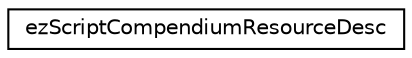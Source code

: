 digraph "Graphical Class Hierarchy"
{
 // LATEX_PDF_SIZE
  edge [fontname="Helvetica",fontsize="10",labelfontname="Helvetica",labelfontsize="10"];
  node [fontname="Helvetica",fontsize="10",shape=record];
  rankdir="LR";
  Node0 [label="ezScriptCompendiumResourceDesc",height=0.2,width=0.4,color="black", fillcolor="white", style="filled",URL="$d3/d97/structez_script_compendium_resource_desc.htm",tooltip=" "];
}

